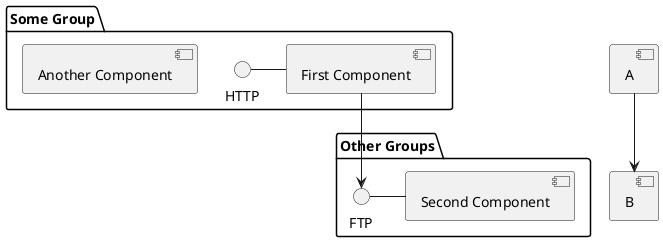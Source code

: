 @startuml

package "Some Group" {
HTTP - [First Component]
[Another Component]
}

package "Other Groups" {
FTP - [Second Component]

[First Component] --> FTP
}

[A] --> [B]

@enduml
